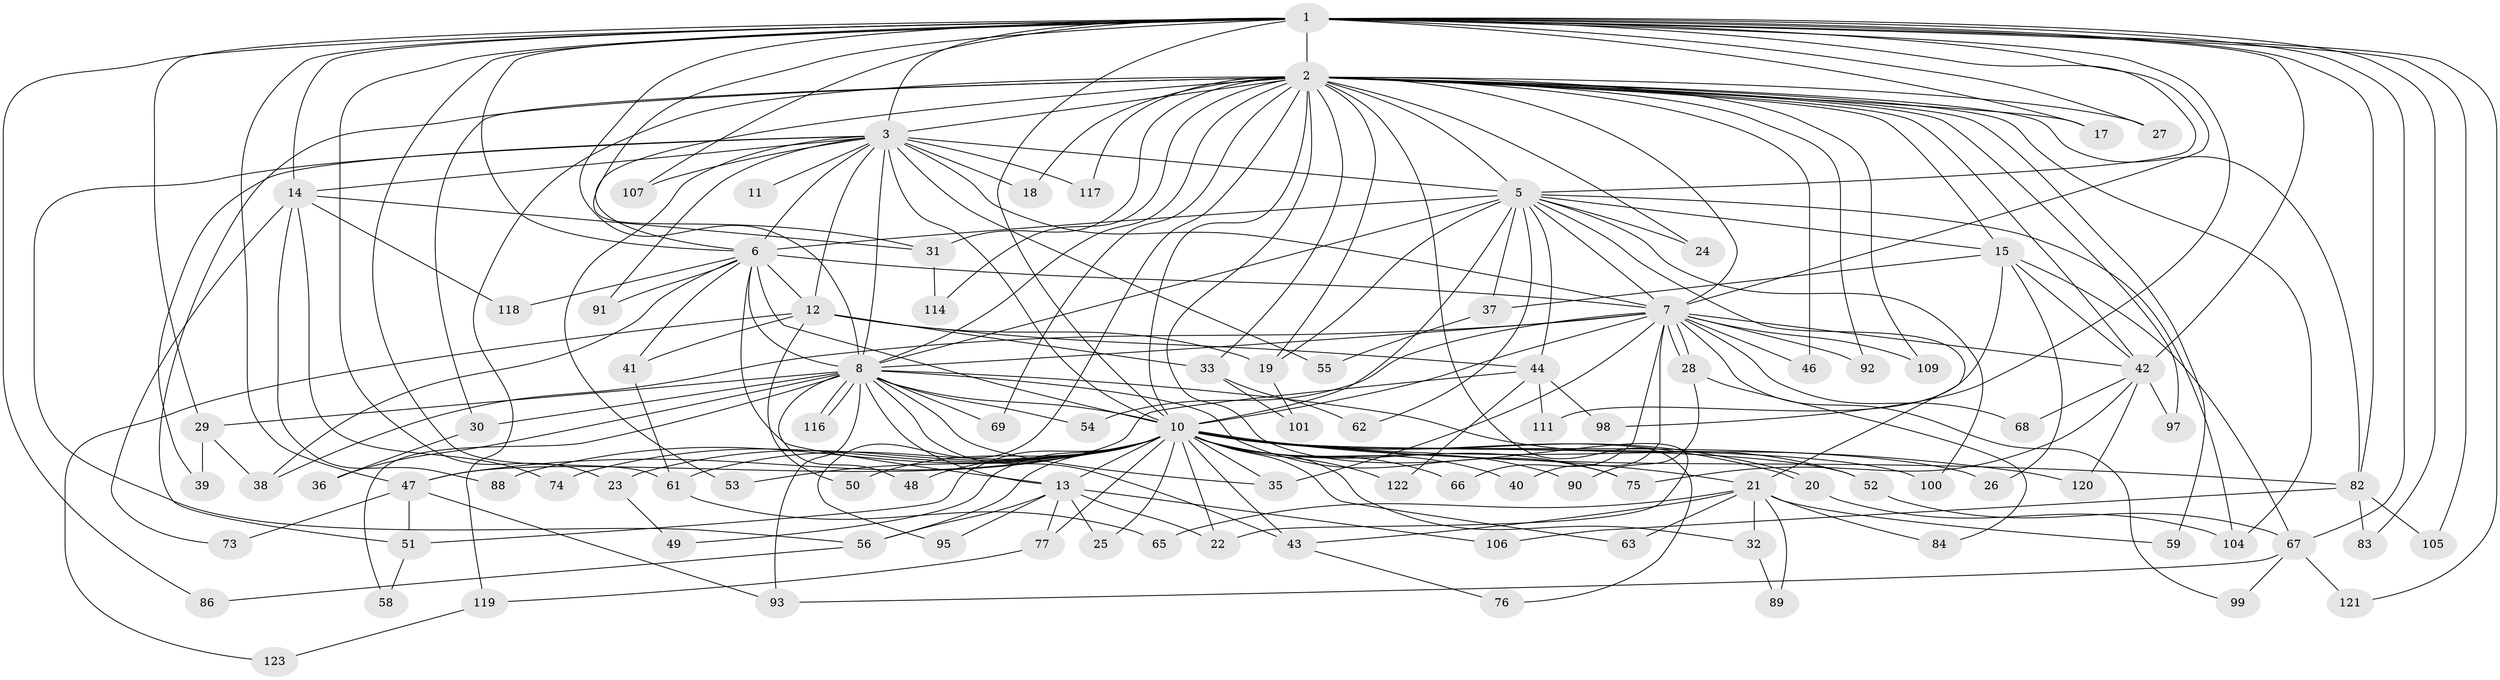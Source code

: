 // original degree distribution, {27: 0.008064516129032258, 16: 0.016129032258064516, 14: 0.008064516129032258, 18: 0.016129032258064516, 22: 0.008064516129032258, 24: 0.008064516129032258, 29: 0.008064516129032258, 45: 0.008064516129032258, 3: 0.1532258064516129, 7: 0.024193548387096774, 9: 0.008064516129032258, 2: 0.6129032258064516, 5: 0.016129032258064516, 10: 0.008064516129032258, 4: 0.06451612903225806, 8: 0.008064516129032258, 6: 0.024193548387096774}
// Generated by graph-tools (version 1.1) at 2025/10/02/27/25 16:10:56]
// undirected, 97 vertices, 223 edges
graph export_dot {
graph [start="1"]
  node [color=gray90,style=filled];
  1 [super="+85"];
  2 [super="+9"];
  3 [super="+4"];
  5 [super="+112"];
  6 [super="+71"];
  7 [super="+80"];
  8 [super="+96"];
  10 [super="+45"];
  11 [super="+34"];
  12 [super="+64"];
  13 [super="+16"];
  14;
  15 [super="+103"];
  17;
  18;
  19 [super="+110"];
  20;
  21 [super="+57"];
  22 [super="+124"];
  23;
  24;
  25;
  26;
  27;
  28;
  29 [super="+72"];
  30;
  31 [super="+102"];
  32;
  33;
  35 [super="+60"];
  36;
  37;
  38;
  39;
  40;
  41;
  42 [super="+113"];
  43 [super="+94"];
  44;
  46;
  47 [super="+79"];
  48;
  49;
  50;
  51 [super="+78"];
  52;
  53;
  54;
  55;
  56 [super="+115"];
  58;
  59;
  61 [super="+70"];
  62;
  63;
  65;
  66;
  67 [super="+81"];
  68;
  69;
  73;
  74;
  75;
  76;
  77;
  82 [super="+87"];
  83;
  84;
  86;
  88;
  89;
  90;
  91;
  92;
  93 [super="+108"];
  95;
  97;
  98;
  99;
  100;
  101;
  104;
  105;
  106;
  107;
  109;
  111;
  114;
  116;
  117;
  118;
  119;
  120;
  121;
  122;
  123;
  1 -- 2 [weight=3];
  1 -- 3 [weight=2];
  1 -- 5;
  1 -- 6;
  1 -- 7;
  1 -- 8;
  1 -- 10;
  1 -- 14;
  1 -- 17;
  1 -- 23;
  1 -- 27;
  1 -- 29;
  1 -- 31;
  1 -- 42;
  1 -- 67;
  1 -- 83;
  1 -- 86;
  1 -- 98;
  1 -- 105;
  1 -- 107;
  1 -- 121;
  1 -- 61;
  1 -- 47;
  1 -- 82;
  2 -- 3 [weight=4];
  2 -- 5 [weight=2];
  2 -- 6 [weight=2];
  2 -- 7 [weight=2];
  2 -- 8 [weight=2];
  2 -- 10 [weight=2];
  2 -- 15;
  2 -- 19 [weight=2];
  2 -- 33;
  2 -- 59;
  2 -- 109;
  2 -- 117;
  2 -- 69;
  2 -- 76;
  2 -- 17;
  2 -- 18;
  2 -- 82;
  2 -- 24;
  2 -- 27;
  2 -- 92;
  2 -- 30;
  2 -- 95;
  2 -- 97;
  2 -- 104;
  2 -- 42;
  2 -- 46;
  2 -- 114;
  2 -- 119;
  2 -- 51;
  2 -- 22;
  2 -- 31;
  3 -- 5 [weight=2];
  3 -- 6 [weight=2];
  3 -- 7 [weight=2];
  3 -- 8 [weight=2];
  3 -- 10 [weight=3];
  3 -- 12;
  3 -- 53;
  3 -- 91;
  3 -- 107;
  3 -- 11 [weight=2];
  3 -- 14;
  3 -- 18;
  3 -- 39;
  3 -- 117;
  3 -- 55;
  3 -- 56;
  5 -- 6;
  5 -- 7;
  5 -- 8;
  5 -- 10;
  5 -- 15;
  5 -- 19;
  5 -- 21;
  5 -- 24;
  5 -- 37;
  5 -- 44;
  5 -- 62;
  5 -- 100;
  5 -- 104;
  6 -- 7;
  6 -- 8;
  6 -- 10 [weight=2];
  6 -- 12;
  6 -- 13;
  6 -- 38;
  6 -- 41;
  6 -- 91;
  6 -- 118;
  7 -- 8;
  7 -- 10;
  7 -- 28;
  7 -- 28;
  7 -- 35;
  7 -- 38;
  7 -- 40;
  7 -- 46;
  7 -- 54;
  7 -- 66;
  7 -- 68;
  7 -- 92;
  7 -- 99;
  7 -- 109;
  7 -- 42;
  8 -- 10;
  8 -- 29;
  8 -- 30;
  8 -- 36;
  8 -- 43;
  8 -- 48;
  8 -- 52;
  8 -- 54;
  8 -- 58;
  8 -- 69;
  8 -- 75;
  8 -- 116;
  8 -- 116;
  8 -- 13;
  8 -- 93;
  8 -- 35;
  10 -- 13 [weight=2];
  10 -- 20;
  10 -- 20;
  10 -- 21 [weight=2];
  10 -- 22;
  10 -- 23;
  10 -- 25;
  10 -- 26;
  10 -- 32;
  10 -- 35;
  10 -- 40;
  10 -- 43;
  10 -- 47;
  10 -- 48;
  10 -- 49;
  10 -- 50;
  10 -- 51;
  10 -- 52;
  10 -- 53;
  10 -- 56;
  10 -- 61;
  10 -- 63;
  10 -- 66;
  10 -- 74;
  10 -- 75;
  10 -- 77;
  10 -- 82;
  10 -- 88;
  10 -- 90;
  10 -- 100;
  10 -- 120;
  10 -- 122;
  12 -- 33;
  12 -- 41;
  12 -- 44;
  12 -- 50;
  12 -- 123;
  12 -- 19;
  13 -- 22;
  13 -- 25;
  13 -- 56;
  13 -- 77;
  13 -- 106;
  13 -- 95;
  14 -- 31;
  14 -- 73;
  14 -- 74;
  14 -- 88;
  14 -- 118;
  15 -- 26;
  15 -- 37;
  15 -- 67;
  15 -- 111;
  15 -- 42;
  19 -- 101;
  20 -- 104;
  21 -- 32;
  21 -- 59;
  21 -- 63;
  21 -- 65;
  21 -- 84;
  21 -- 89;
  21 -- 43;
  23 -- 49;
  28 -- 84;
  28 -- 90;
  29 -- 39;
  29 -- 38;
  30 -- 36;
  31 -- 114;
  32 -- 89;
  33 -- 62;
  33 -- 101;
  37 -- 55;
  41 -- 61;
  42 -- 68;
  42 -- 97;
  42 -- 120;
  42 -- 75;
  43 -- 76;
  44 -- 47;
  44 -- 98;
  44 -- 111;
  44 -- 122;
  47 -- 51;
  47 -- 73;
  47 -- 93;
  51 -- 58;
  52 -- 67;
  56 -- 86;
  61 -- 65;
  67 -- 93;
  67 -- 121;
  67 -- 99;
  77 -- 119;
  82 -- 83;
  82 -- 105;
  82 -- 106;
  119 -- 123;
}
